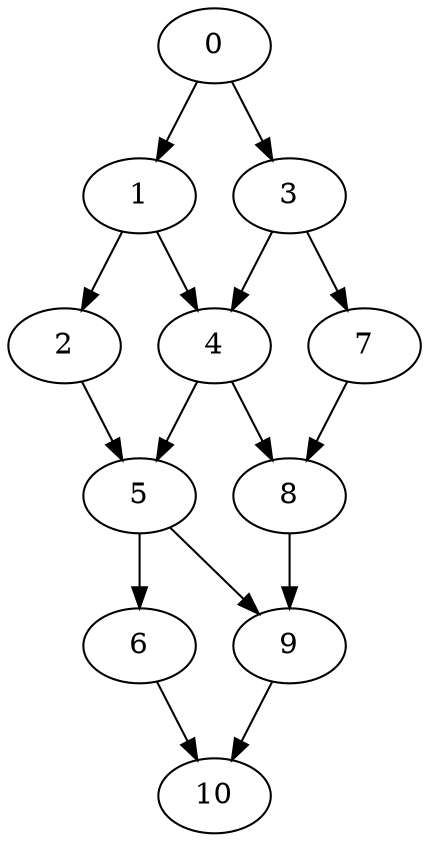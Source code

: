 digraph G {
0 -> 1
0 -> 3
1 -> 2
1 -> 4
2 -> 5
3 -> 4
3 -> 7
4 -> 5
4 -> 8
5 -> 6
5 -> 9
6 -> 10
7 -> 8
8 -> 9
9 -> 10
}